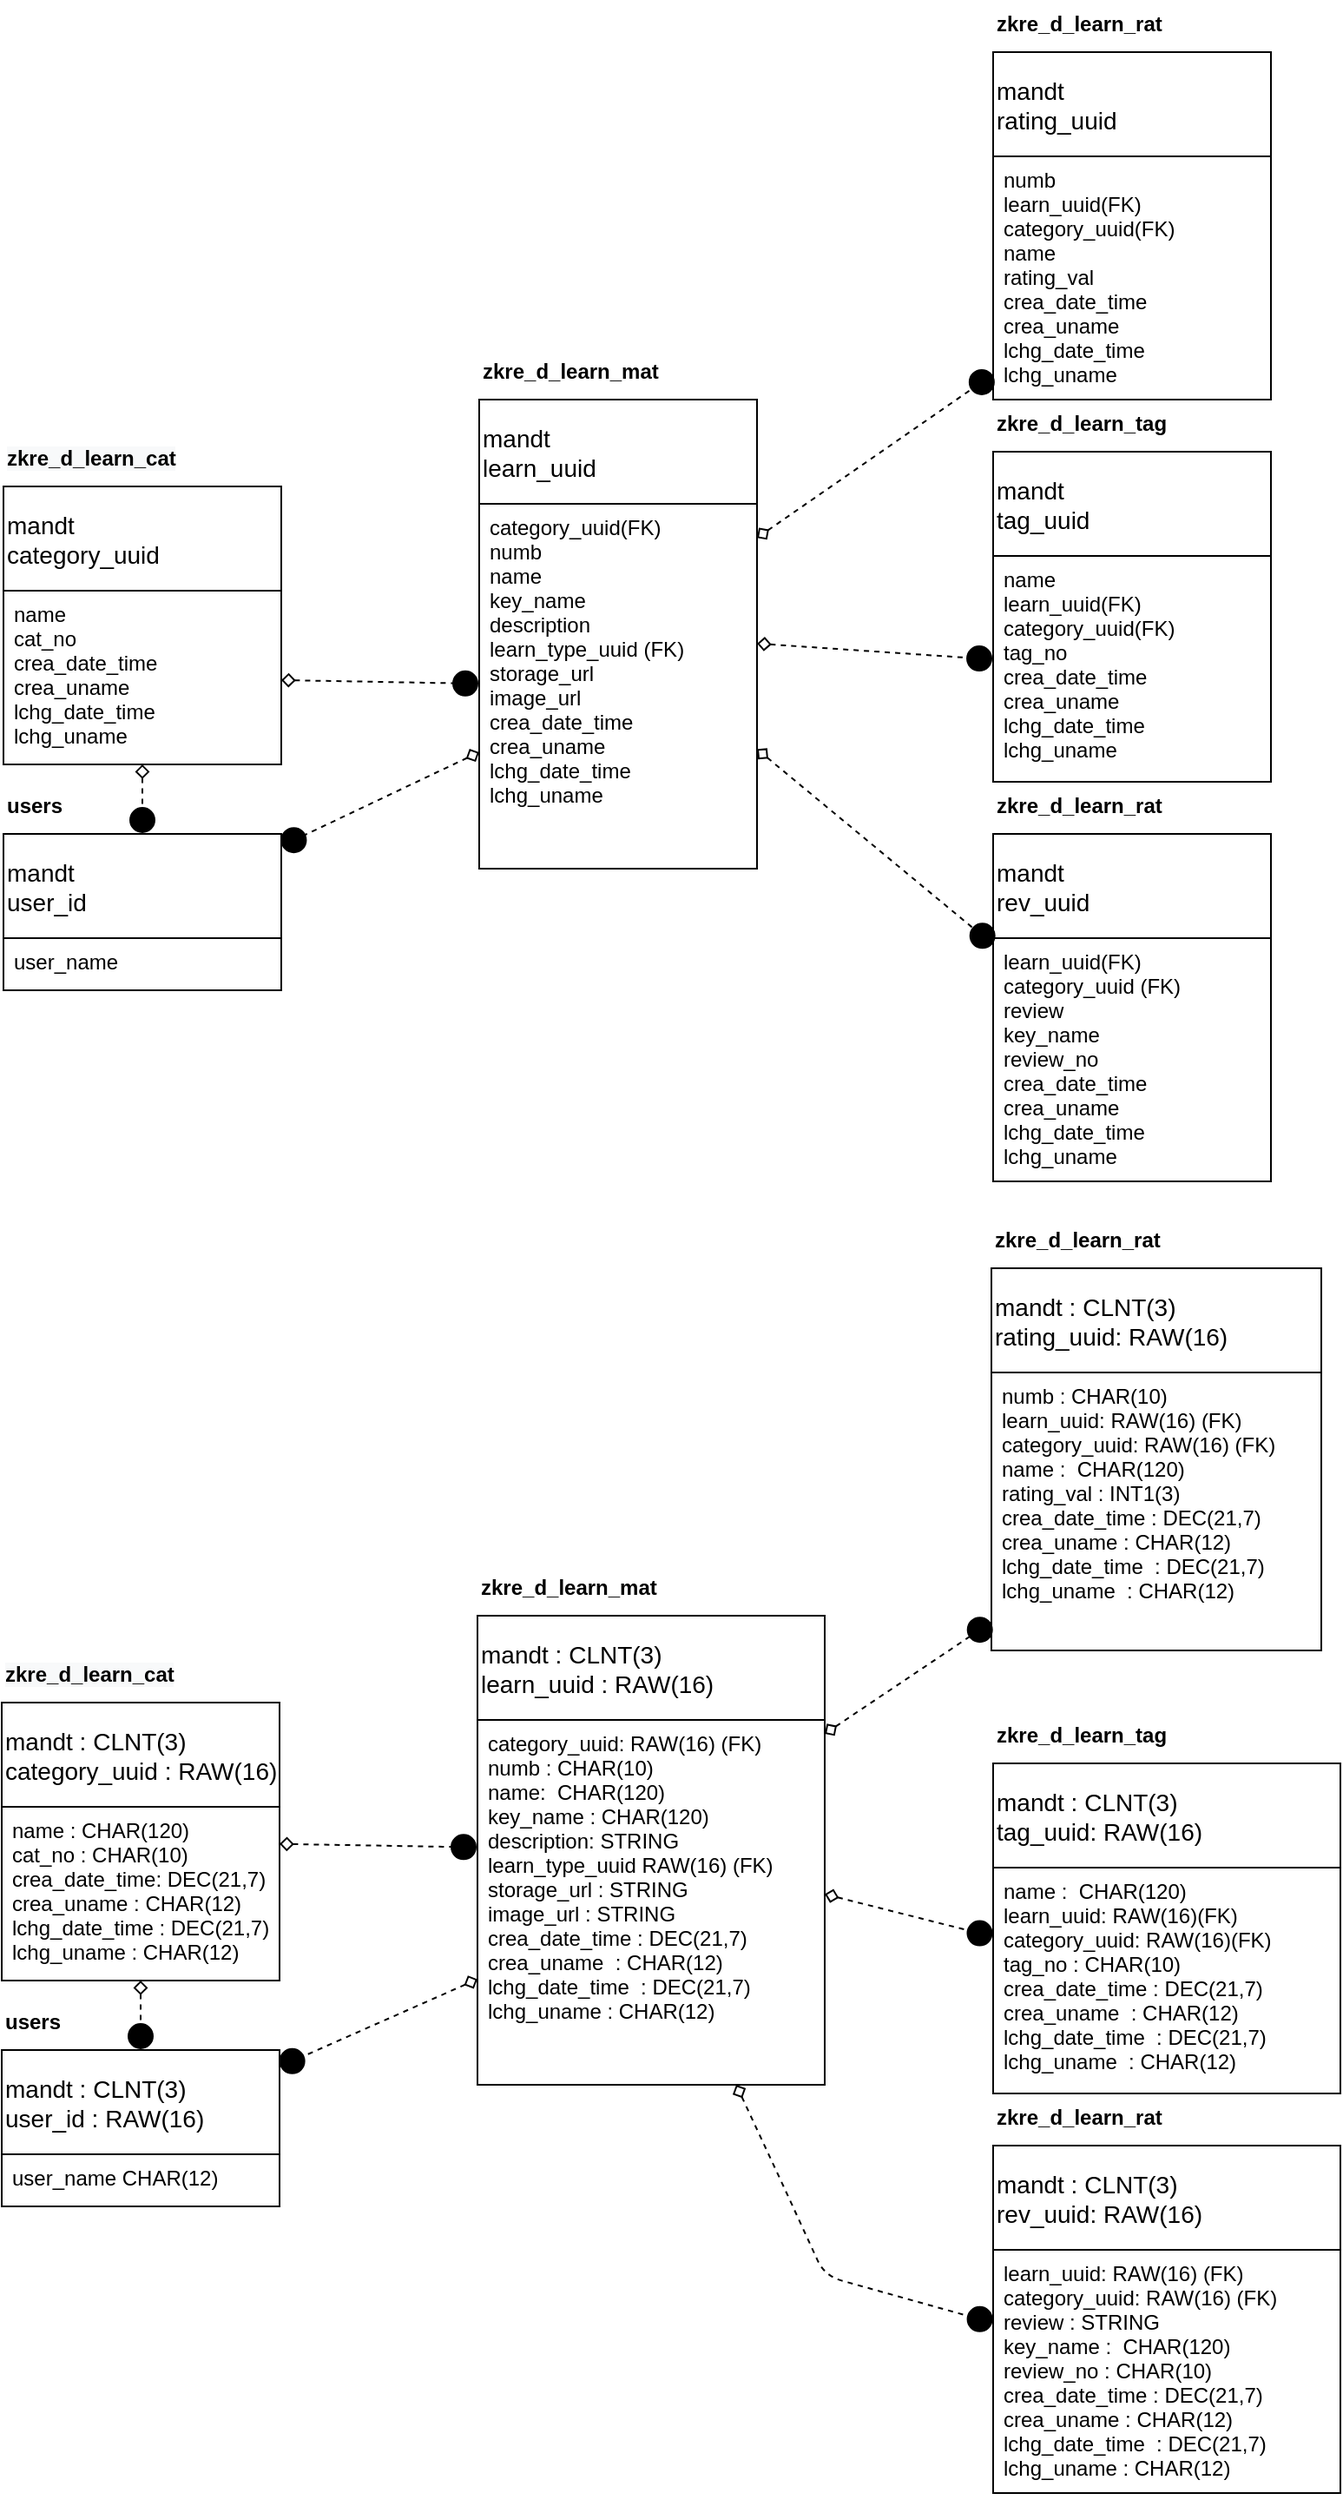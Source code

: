 <mxfile version="14.6.5" type="device"><diagram id="K0om39SwnmoXkvCW0NjO" name="Page-1"><mxGraphModel dx="1185" dy="743" grid="1" gridSize="10" guides="1" tooltips="1" connect="1" arrows="1" fold="1" page="1" pageScale="1" pageWidth="827" pageHeight="1169" math="0" shadow="0"><root><mxCell id="0"/><mxCell id="1" parent="0"/><mxCell id="47liL--t1Vln1nZdgqRJ-33" value="mandt&#10;category_uuid" style="swimlane;fontStyle=0;childLayout=stackLayout;horizontal=1;startSize=60;horizontalStack=0;resizeParent=1;resizeParentMax=0;resizeLast=0;collapsible=1;marginBottom=0;align=left;fontSize=14;" parent="1" vertex="1"><mxGeometry x="50" y="570" width="160" height="160" as="geometry"/></mxCell><mxCell id="47liL--t1Vln1nZdgqRJ-34" value="name &#10;cat_no&#10;crea_date_time &#10;crea_uname     &#10;lchg_date_time  &#10;lchg_uname     " style="text;strokeColor=none;fillColor=none;spacingLeft=4;spacingRight=4;overflow=hidden;rotatable=0;points=[[0,0.5],[1,0.5]];portConstraint=eastwest;fontSize=12;" parent="47liL--t1Vln1nZdgqRJ-33" vertex="1"><mxGeometry y="60" width="160" height="100" as="geometry"/></mxCell><mxCell id="47liL--t1Vln1nZdgqRJ-37" value="&lt;span style=&quot;color: rgb(0, 0, 0); font-family: helvetica; font-size: 12px; font-style: normal; font-weight: 700; letter-spacing: normal; text-align: center; text-indent: 0px; text-transform: none; word-spacing: 0px; background-color: rgb(248, 249, 250); display: inline; float: none;&quot;&gt;zkre_d_learn_cat&lt;/span&gt;" style="text;whiteSpace=wrap;html=1;" parent="1" vertex="1"><mxGeometry x="50" y="540" width="120" height="30" as="geometry"/></mxCell><mxCell id="47liL--t1Vln1nZdgqRJ-38" value="mandt&#10;learn_uuid" style="swimlane;fontStyle=0;childLayout=stackLayout;horizontal=1;startSize=60;horizontalStack=0;resizeParent=1;resizeParentMax=0;resizeLast=0;collapsible=1;marginBottom=0;align=left;fontSize=14;" parent="1" vertex="1"><mxGeometry x="324" y="520" width="160" height="270" as="geometry"/></mxCell><mxCell id="47liL--t1Vln1nZdgqRJ-39" value="category_uuid(FK)&#10;numb            &#10;name            &#10;key_name        &#10;description     &#10;learn_type_uuid (FK)&#10;storage_url      &#10;image_url          &#10;crea_date_time &#10;crea_uname     &#10;lchg_date_time  &#10;lchg_uname     " style="text;strokeColor=none;fillColor=none;spacingLeft=4;spacingRight=4;overflow=hidden;rotatable=0;points=[[0,0.5],[1,0.5]];portConstraint=eastwest;fontSize=12;align=left;" parent="47liL--t1Vln1nZdgqRJ-38" vertex="1"><mxGeometry y="60" width="160" height="210" as="geometry"/></mxCell><mxCell id="47liL--t1Vln1nZdgqRJ-40" value="&lt;span style=&quot;font-weight: 700 ; text-align: center&quot;&gt;zkre_d_learn_mat&lt;/span&gt;" style="text;whiteSpace=wrap;html=1;" parent="1" vertex="1"><mxGeometry x="324" y="490" width="120" height="30" as="geometry"/></mxCell><mxCell id="47liL--t1Vln1nZdgqRJ-41" value="mandt&#10;rating_uuid" style="swimlane;fontStyle=0;childLayout=stackLayout;horizontal=1;startSize=60;horizontalStack=0;resizeParent=1;resizeParentMax=0;resizeLast=0;collapsible=1;marginBottom=0;align=left;fontSize=14;" parent="1" vertex="1"><mxGeometry x="620" y="320" width="160" height="200" as="geometry"/></mxCell><mxCell id="47liL--t1Vln1nZdgqRJ-42" value="numb              &#10;learn_uuid(FK)        &#10;category_uuid(FK)  &#10;name            &#10;rating_val             &#10;crea_date_time &#10;crea_uname     &#10;lchg_date_time  &#10;lchg_uname     " style="text;strokeColor=none;fillColor=none;spacingLeft=4;spacingRight=4;overflow=hidden;rotatable=0;points=[[0,0.5],[1,0.5]];portConstraint=eastwest;fontSize=12;align=left;" parent="47liL--t1Vln1nZdgqRJ-41" vertex="1"><mxGeometry y="60" width="160" height="140" as="geometry"/></mxCell><mxCell id="47liL--t1Vln1nZdgqRJ-43" value="&lt;div style=&quot;text-align: center&quot;&gt;&lt;span&gt;&lt;b&gt;zkre_d_learn_rat&lt;/b&gt;&lt;/span&gt;&lt;/div&gt;" style="text;whiteSpace=wrap;html=1;" parent="1" vertex="1"><mxGeometry x="620" y="290" width="120" height="30" as="geometry"/></mxCell><mxCell id="47liL--t1Vln1nZdgqRJ-44" value="mandt&#10;rev_uuid" style="swimlane;fontStyle=0;childLayout=stackLayout;horizontal=1;startSize=60;horizontalStack=0;resizeParent=1;resizeParentMax=0;resizeLast=0;collapsible=1;marginBottom=0;align=left;fontSize=14;" parent="1" vertex="1"><mxGeometry x="620" y="770" width="160" height="200" as="geometry"/></mxCell><mxCell id="47liL--t1Vln1nZdgqRJ-45" value="learn_uuid(FK)&#10;category_uuid (FK)&#10;review       &#10;key_name    &#10;review_no                  &#10;crea_date_time &#10;crea_uname     &#10;lchg_date_time  &#10;lchg_uname     " style="text;strokeColor=none;fillColor=none;spacingLeft=4;spacingRight=4;overflow=hidden;rotatable=0;points=[[0,0.5],[1,0.5]];portConstraint=eastwest;fontSize=12;align=left;" parent="47liL--t1Vln1nZdgqRJ-44" vertex="1"><mxGeometry y="60" width="160" height="140" as="geometry"/></mxCell><mxCell id="47liL--t1Vln1nZdgqRJ-46" value="&lt;div style=&quot;text-align: center&quot;&gt;&lt;span&gt;&lt;b&gt;zkre_d_learn_rat&lt;/b&gt;&lt;/span&gt;&lt;/div&gt;" style="text;whiteSpace=wrap;html=1;" parent="1" vertex="1"><mxGeometry x="620" y="740" width="120" height="30" as="geometry"/></mxCell><mxCell id="47liL--t1Vln1nZdgqRJ-47" value="mandt&#10;tag_uuid" style="swimlane;fontStyle=0;childLayout=stackLayout;horizontal=1;startSize=60;horizontalStack=0;resizeParent=1;resizeParentMax=0;resizeLast=0;collapsible=1;marginBottom=0;align=left;fontSize=14;" parent="1" vertex="1"><mxGeometry x="620" y="550" width="160" height="190" as="geometry"/></mxCell><mxCell id="47liL--t1Vln1nZdgqRJ-48" value="name          &#10;learn_uuid(FK)&#10;category_uuid(FK)&#10;tag_no                  &#10;crea_date_time &#10;crea_uname     &#10;lchg_date_time  &#10;lchg_uname     " style="text;strokeColor=none;fillColor=none;spacingLeft=4;spacingRight=4;overflow=hidden;rotatable=0;points=[[0,0.5],[1,0.5]];portConstraint=eastwest;fontSize=12;align=left;" parent="47liL--t1Vln1nZdgqRJ-47" vertex="1"><mxGeometry y="60" width="160" height="130" as="geometry"/></mxCell><mxCell id="47liL--t1Vln1nZdgqRJ-49" value="&lt;div style=&quot;text-align: center&quot;&gt;&lt;b&gt;zkre_d_learn_tag&lt;/b&gt;&lt;br&gt;&lt;/div&gt;" style="text;whiteSpace=wrap;html=1;" parent="1" vertex="1"><mxGeometry x="620" y="520" width="120" height="30" as="geometry"/></mxCell><mxCell id="47liL--t1Vln1nZdgqRJ-50" value="" style="endArrow=circle;html=1;startArrow=diamond;startFill=0;endFill=1;dashed=1;" parent="1" source="47liL--t1Vln1nZdgqRJ-33" target="47liL--t1Vln1nZdgqRJ-54" edge="1"><mxGeometry width="50" height="50" relative="1" as="geometry"><mxPoint x="390" y="820" as="sourcePoint"/><mxPoint x="440" y="770" as="targetPoint"/></mxGeometry></mxCell><mxCell id="47liL--t1Vln1nZdgqRJ-51" value="" style="endArrow=circle;html=1;startArrow=diamond;startFill=0;endFill=1;dashed=1;" parent="1" source="47liL--t1Vln1nZdgqRJ-38" target="47liL--t1Vln1nZdgqRJ-42" edge="1"><mxGeometry width="50" height="50" relative="1" as="geometry"><mxPoint x="220" y="626.058" as="sourcePoint"/><mxPoint x="334" y="648.942" as="targetPoint"/></mxGeometry></mxCell><mxCell id="47liL--t1Vln1nZdgqRJ-52" value="" style="endArrow=circle;html=1;startArrow=diamond;startFill=0;endFill=1;dashed=1;" parent="1" source="47liL--t1Vln1nZdgqRJ-38" target="47liL--t1Vln1nZdgqRJ-48" edge="1"><mxGeometry width="50" height="50" relative="1" as="geometry"><mxPoint x="230" y="636.058" as="sourcePoint"/><mxPoint x="344" y="658.942" as="targetPoint"/></mxGeometry></mxCell><mxCell id="47liL--t1Vln1nZdgqRJ-53" value="" style="endArrow=circle;html=1;startArrow=diamond;startFill=0;endFill=1;rounded=1;dashed=1;" parent="1" source="47liL--t1Vln1nZdgqRJ-38" target="47liL--t1Vln1nZdgqRJ-45" edge="1"><mxGeometry width="50" height="50" relative="1" as="geometry"><mxPoint x="240" y="646.058" as="sourcePoint"/><mxPoint x="354" y="668.942" as="targetPoint"/></mxGeometry></mxCell><mxCell id="47liL--t1Vln1nZdgqRJ-54" value="mandt&#10;user_id" style="swimlane;fontStyle=0;childLayout=stackLayout;horizontal=1;startSize=60;horizontalStack=0;resizeParent=1;resizeParentMax=0;resizeLast=0;collapsible=1;marginBottom=0;align=left;fontSize=14;" parent="1" vertex="1"><mxGeometry x="50" y="770" width="160" height="90" as="geometry"/></mxCell><mxCell id="47liL--t1Vln1nZdgqRJ-55" value="user_name" style="text;strokeColor=none;fillColor=none;spacingLeft=4;spacingRight=4;overflow=hidden;rotatable=0;points=[[0,0.5],[1,0.5]];portConstraint=eastwest;fontSize=12;align=left;" parent="47liL--t1Vln1nZdgqRJ-54" vertex="1"><mxGeometry y="60" width="160" height="30" as="geometry"/></mxCell><mxCell id="47liL--t1Vln1nZdgqRJ-56" value="&lt;div style=&quot;text-align: center&quot;&gt;&lt;span&gt;&lt;b&gt;users&lt;/b&gt;&lt;/span&gt;&lt;/div&gt;" style="text;whiteSpace=wrap;html=1;" parent="1" vertex="1"><mxGeometry x="50" y="740" width="120" height="30" as="geometry"/></mxCell><mxCell id="6N2XcTAarp8s6ZBpWI45-1" value="mandt : CLNT(3)&#10;category_uuid : RAW(16)" style="swimlane;fontStyle=0;childLayout=stackLayout;horizontal=1;startSize=60;horizontalStack=0;resizeParent=1;resizeParentMax=0;resizeLast=0;collapsible=1;marginBottom=0;align=left;fontSize=14;" vertex="1" parent="1"><mxGeometry x="49" y="1270" width="160" height="160" as="geometry"/></mxCell><mxCell id="6N2XcTAarp8s6ZBpWI45-2" value="name : CHAR(120)&#10;cat_no : CHAR(10)&#10;crea_date_time: DEC(21,7)&#10;crea_uname : CHAR(12)     &#10;lchg_date_time : DEC(21,7)&#10;lchg_uname : CHAR(12)&#10;    " style="text;strokeColor=none;fillColor=none;spacingLeft=4;spacingRight=4;overflow=hidden;rotatable=0;points=[[0,0.5],[1,0.5]];portConstraint=eastwest;fontSize=12;" vertex="1" parent="6N2XcTAarp8s6ZBpWI45-1"><mxGeometry y="60" width="160" height="100" as="geometry"/></mxCell><mxCell id="6N2XcTAarp8s6ZBpWI45-3" value="&lt;span style=&quot;color: rgb(0, 0, 0); font-family: helvetica; font-size: 12px; font-style: normal; font-weight: 700; letter-spacing: normal; text-align: center; text-indent: 0px; text-transform: none; word-spacing: 0px; background-color: rgb(248, 249, 250); display: inline; float: none;&quot;&gt;zkre_d_learn_cat&lt;/span&gt;" style="text;whiteSpace=wrap;html=1;" vertex="1" parent="1"><mxGeometry x="49" y="1240" width="120" height="30" as="geometry"/></mxCell><mxCell id="6N2XcTAarp8s6ZBpWI45-4" value="mandt : CLNT(3)&#10;learn_uuid : RAW(16)" style="swimlane;fontStyle=0;childLayout=stackLayout;horizontal=1;startSize=60;horizontalStack=0;resizeParent=1;resizeParentMax=0;resizeLast=0;collapsible=1;marginBottom=0;align=left;fontSize=14;" vertex="1" parent="1"><mxGeometry x="323" y="1220" width="200" height="270" as="geometry"/></mxCell><mxCell id="6N2XcTAarp8s6ZBpWI45-5" value="category_uuid: RAW(16) (FK)&#10;numb : CHAR(10)          &#10;name:  CHAR(120)&#10;key_name : CHAR(120)    &#10;description: STRING&#10;learn_type_uuid RAW(16) (FK)&#10;storage_url : STRING     &#10;image_url : STRING         &#10;crea_date_time : DEC(21,7)&#10;crea_uname  : CHAR(12)   &#10;lchg_date_time  : DEC(21,7)&#10;lchg_uname : CHAR(12)" style="text;strokeColor=none;fillColor=none;spacingLeft=4;spacingRight=4;overflow=hidden;rotatable=0;points=[[0,0.5],[1,0.5]];portConstraint=eastwest;fontSize=12;align=left;" vertex="1" parent="6N2XcTAarp8s6ZBpWI45-4"><mxGeometry y="60" width="200" height="210" as="geometry"/></mxCell><mxCell id="6N2XcTAarp8s6ZBpWI45-6" value="&lt;span style=&quot;font-weight: 700 ; text-align: center&quot;&gt;zkre_d_learn_mat&lt;/span&gt;" style="text;whiteSpace=wrap;html=1;" vertex="1" parent="1"><mxGeometry x="323" y="1190" width="120" height="30" as="geometry"/></mxCell><mxCell id="6N2XcTAarp8s6ZBpWI45-7" value="mandt : CLNT(3)&#10;rating_uuid: RAW(16)" style="swimlane;fontStyle=0;childLayout=stackLayout;horizontal=1;startSize=60;horizontalStack=0;resizeParent=1;resizeParentMax=0;resizeLast=0;collapsible=1;marginBottom=0;align=left;fontSize=14;" vertex="1" parent="1"><mxGeometry x="619" y="1020" width="190" height="220" as="geometry"/></mxCell><mxCell id="6N2XcTAarp8s6ZBpWI45-8" value="numb : CHAR(10)            &#10;learn_uuid: RAW(16) (FK)        &#10;category_uuid: RAW(16) (FK)  &#10;name :  CHAR(120)&#10;rating_val : INT1(3)            &#10;crea_date_time : DEC(21,7)&#10;crea_uname : CHAR(12)     &#10;lchg_date_time  : DEC(21,7)&#10;lchg_uname  : CHAR(12)&#10;    " style="text;strokeColor=none;fillColor=none;spacingLeft=4;spacingRight=4;overflow=hidden;rotatable=0;points=[[0,0.5],[1,0.5]];portConstraint=eastwest;fontSize=12;align=left;" vertex="1" parent="6N2XcTAarp8s6ZBpWI45-7"><mxGeometry y="60" width="190" height="160" as="geometry"/></mxCell><mxCell id="6N2XcTAarp8s6ZBpWI45-9" value="&lt;div style=&quot;text-align: center&quot;&gt;&lt;span&gt;&lt;b&gt;zkre_d_learn_rat&lt;/b&gt;&lt;/span&gt;&lt;/div&gt;" style="text;whiteSpace=wrap;html=1;" vertex="1" parent="1"><mxGeometry x="619" y="990" width="120" height="30" as="geometry"/></mxCell><mxCell id="6N2XcTAarp8s6ZBpWI45-10" value="mandt : CLNT(3)&#10;rev_uuid: RAW(16)" style="swimlane;fontStyle=0;childLayout=stackLayout;horizontal=1;startSize=60;horizontalStack=0;resizeParent=1;resizeParentMax=0;resizeLast=0;collapsible=1;marginBottom=0;align=left;fontSize=14;" vertex="1" parent="1"><mxGeometry x="620" y="1525" width="200" height="200" as="geometry"/></mxCell><mxCell id="6N2XcTAarp8s6ZBpWI45-11" value="learn_uuid: RAW(16) (FK)&#10;category_uuid: RAW(16) (FK)&#10;review : STRING    &#10;key_name :  CHAR(120)  &#10;review_no : CHAR(10)                &#10;crea_date_time : DEC(21,7)&#10;crea_uname : CHAR(12)  &#10;lchg_date_time  : DEC(21,7)&#10;lchg_uname : CHAR(12)&#10;  " style="text;strokeColor=none;fillColor=none;spacingLeft=4;spacingRight=4;overflow=hidden;rotatable=0;points=[[0,0.5],[1,0.5]];portConstraint=eastwest;fontSize=12;align=left;" vertex="1" parent="6N2XcTAarp8s6ZBpWI45-10"><mxGeometry y="60" width="200" height="140" as="geometry"/></mxCell><mxCell id="6N2XcTAarp8s6ZBpWI45-12" value="&lt;div style=&quot;text-align: center&quot;&gt;&lt;span&gt;&lt;b&gt;zkre_d_learn_rat&lt;/b&gt;&lt;/span&gt;&lt;/div&gt;" style="text;whiteSpace=wrap;html=1;" vertex="1" parent="1"><mxGeometry x="620" y="1495" width="120" height="30" as="geometry"/></mxCell><mxCell id="6N2XcTAarp8s6ZBpWI45-13" value="mandt : CLNT(3)&#10;tag_uuid: RAW(16)" style="swimlane;fontStyle=0;childLayout=stackLayout;horizontal=1;startSize=60;horizontalStack=0;resizeParent=1;resizeParentMax=0;resizeLast=0;collapsible=1;marginBottom=0;align=left;fontSize=14;" vertex="1" parent="1"><mxGeometry x="620" y="1305" width="200" height="190" as="geometry"/></mxCell><mxCell id="6N2XcTAarp8s6ZBpWI45-14" value="name :  CHAR(120)           &#10;learn_uuid: RAW(16)(FK)&#10;category_uuid: RAW(16)(FK)&#10;tag_no : CHAR(10)&#10;crea_date_time : DEC(21,7)&#10;crea_uname  : CHAR(12)    &#10;lchg_date_time  : DEC(21,7)&#10;lchg_uname  : CHAR(12)&#10;   " style="text;strokeColor=none;fillColor=none;spacingLeft=4;spacingRight=4;overflow=hidden;rotatable=0;points=[[0,0.5],[1,0.5]];portConstraint=eastwest;fontSize=12;align=left;" vertex="1" parent="6N2XcTAarp8s6ZBpWI45-13"><mxGeometry y="60" width="200" height="130" as="geometry"/></mxCell><mxCell id="6N2XcTAarp8s6ZBpWI45-15" value="&lt;div style=&quot;text-align: center&quot;&gt;&lt;b&gt;zkre_d_learn_tag&lt;/b&gt;&lt;br&gt;&lt;/div&gt;" style="text;whiteSpace=wrap;html=1;" vertex="1" parent="1"><mxGeometry x="620" y="1275" width="120" height="30" as="geometry"/></mxCell><mxCell id="6N2XcTAarp8s6ZBpWI45-16" value="" style="endArrow=circle;html=1;startArrow=diamond;startFill=0;endFill=1;dashed=1;" edge="1" parent="1" source="6N2XcTAarp8s6ZBpWI45-1" target="6N2XcTAarp8s6ZBpWI45-4"><mxGeometry width="50" height="50" relative="1" as="geometry"><mxPoint x="389" y="1520" as="sourcePoint"/><mxPoint x="439" y="1470" as="targetPoint"/></mxGeometry></mxCell><mxCell id="6N2XcTAarp8s6ZBpWI45-17" value="" style="endArrow=circle;html=1;startArrow=diamond;startFill=0;endFill=1;dashed=1;" edge="1" parent="1" source="6N2XcTAarp8s6ZBpWI45-4" target="6N2XcTAarp8s6ZBpWI45-8"><mxGeometry width="50" height="50" relative="1" as="geometry"><mxPoint x="219" y="1326.058" as="sourcePoint"/><mxPoint x="333" y="1348.942" as="targetPoint"/></mxGeometry></mxCell><mxCell id="6N2XcTAarp8s6ZBpWI45-18" value="" style="endArrow=circle;html=1;startArrow=diamond;startFill=0;endFill=1;dashed=1;" edge="1" parent="1" source="6N2XcTAarp8s6ZBpWI45-4" target="6N2XcTAarp8s6ZBpWI45-14"><mxGeometry width="50" height="50" relative="1" as="geometry"><mxPoint x="229" y="1336.058" as="sourcePoint"/><mxPoint x="343" y="1358.942" as="targetPoint"/></mxGeometry></mxCell><mxCell id="6N2XcTAarp8s6ZBpWI45-19" value="" style="endArrow=circle;html=1;startArrow=diamond;startFill=0;endFill=1;dashed=1;rounded=1;" edge="1" parent="1" source="6N2XcTAarp8s6ZBpWI45-5" target="6N2XcTAarp8s6ZBpWI45-11"><mxGeometry width="50" height="50" relative="1" as="geometry"><mxPoint x="239" y="1346.058" as="sourcePoint"/><mxPoint x="353" y="1368.942" as="targetPoint"/><Array as="points"><mxPoint x="500" y="1550"/><mxPoint x="523" y="1600"/></Array></mxGeometry></mxCell><mxCell id="6N2XcTAarp8s6ZBpWI45-20" value="mandt : CLNT(3)&#10;user_id : RAW(16)" style="swimlane;fontStyle=0;childLayout=stackLayout;horizontal=1;startSize=60;horizontalStack=0;resizeParent=1;resizeParentMax=0;resizeLast=0;collapsible=1;marginBottom=0;align=left;fontSize=14;" vertex="1" parent="1"><mxGeometry x="49" y="1470" width="160" height="90" as="geometry"/></mxCell><mxCell id="6N2XcTAarp8s6ZBpWI45-21" value="user_name CHAR(12)" style="text;strokeColor=none;fillColor=none;spacingLeft=4;spacingRight=4;overflow=hidden;rotatable=0;points=[[0,0.5],[1,0.5]];portConstraint=eastwest;fontSize=12;align=left;" vertex="1" parent="6N2XcTAarp8s6ZBpWI45-20"><mxGeometry y="60" width="160" height="30" as="geometry"/></mxCell><mxCell id="6N2XcTAarp8s6ZBpWI45-22" value="&lt;div style=&quot;text-align: center&quot;&gt;&lt;span&gt;&lt;b&gt;users&lt;/b&gt;&lt;/span&gt;&lt;/div&gt;" style="text;whiteSpace=wrap;html=1;" vertex="1" parent="1"><mxGeometry x="49" y="1440" width="120" height="30" as="geometry"/></mxCell><mxCell id="6N2XcTAarp8s6ZBpWI45-25" value="" style="endArrow=circle;html=1;startArrow=diamond;startFill=0;endFill=1;dashed=1;" edge="1" parent="1" source="6N2XcTAarp8s6ZBpWI45-2" target="6N2XcTAarp8s6ZBpWI45-20"><mxGeometry width="50" height="50" relative="1" as="geometry"><mxPoint x="10" y="1450" as="sourcePoint"/><mxPoint x="333" y="1363.54" as="targetPoint"/></mxGeometry></mxCell><mxCell id="6N2XcTAarp8s6ZBpWI45-26" value="" style="endArrow=circle;html=1;startArrow=diamond;startFill=0;endFill=1;dashed=1;" edge="1" parent="1" source="6N2XcTAarp8s6ZBpWI45-5" target="6N2XcTAarp8s6ZBpWI45-20"><mxGeometry width="50" height="50" relative="1" as="geometry"><mxPoint x="219" y="1361.46" as="sourcePoint"/><mxPoint x="333" y="1363.54" as="targetPoint"/></mxGeometry></mxCell><mxCell id="6N2XcTAarp8s6ZBpWI45-27" value="" style="endArrow=circle;html=1;startArrow=diamond;startFill=0;endFill=1;dashed=1;" edge="1" parent="1" source="47liL--t1Vln1nZdgqRJ-34" target="47liL--t1Vln1nZdgqRJ-39"><mxGeometry width="50" height="50" relative="1" as="geometry"><mxPoint x="220" y="661.46" as="sourcePoint"/><mxPoint x="334" y="663.54" as="targetPoint"/></mxGeometry></mxCell><mxCell id="6N2XcTAarp8s6ZBpWI45-28" value="" style="endArrow=circle;html=1;startArrow=diamond;startFill=0;endFill=1;dashed=1;" edge="1" parent="1" source="47liL--t1Vln1nZdgqRJ-39" target="47liL--t1Vln1nZdgqRJ-54"><mxGeometry width="50" height="50" relative="1" as="geometry"><mxPoint x="250" y="600" as="sourcePoint"/><mxPoint x="344" y="673.54" as="targetPoint"/></mxGeometry></mxCell></root></mxGraphModel></diagram></mxfile>